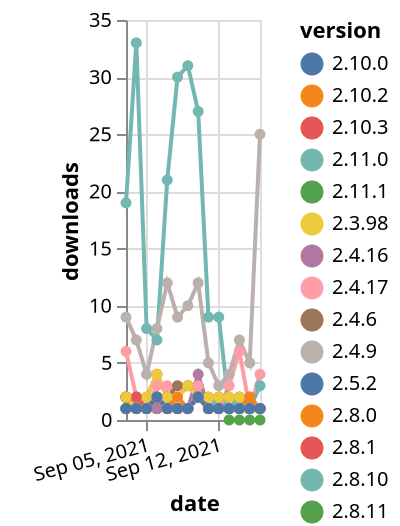 {"$schema": "https://vega.github.io/schema/vega-lite/v5.json", "description": "A simple bar chart with embedded data.", "data": {"values": [{"date": "2021-09-03", "total": 235, "delta": 1, "version": "2.8.9"}, {"date": "2021-09-04", "total": 236, "delta": 1, "version": "2.8.9"}, {"date": "2021-09-05", "total": 237, "delta": 1, "version": "2.8.9"}, {"date": "2021-09-06", "total": 238, "delta": 1, "version": "2.8.9"}, {"date": "2021-09-07", "total": 239, "delta": 1, "version": "2.8.9"}, {"date": "2021-09-08", "total": 240, "delta": 1, "version": "2.8.9"}, {"date": "2021-09-09", "total": 241, "delta": 1, "version": "2.8.9"}, {"date": "2021-09-10", "total": 243, "delta": 2, "version": "2.8.9"}, {"date": "2021-09-11", "total": 244, "delta": 1, "version": "2.8.9"}, {"date": "2021-09-12", "total": 246, "delta": 2, "version": "2.8.9"}, {"date": "2021-09-13", "total": 247, "delta": 1, "version": "2.8.9"}, {"date": "2021-09-14", "total": 248, "delta": 1, "version": "2.8.9"}, {"date": "2021-09-15", "total": 249, "delta": 1, "version": "2.8.9"}, {"date": "2021-09-16", "total": 250, "delta": 1, "version": "2.8.9"}, {"date": "2021-09-03", "total": 259, "delta": 1, "version": "2.9.1"}, {"date": "2021-09-04", "total": 260, "delta": 1, "version": "2.9.1"}, {"date": "2021-09-05", "total": 261, "delta": 1, "version": "2.9.1"}, {"date": "2021-09-06", "total": 262, "delta": 1, "version": "2.9.1"}, {"date": "2021-09-07", "total": 263, "delta": 1, "version": "2.9.1"}, {"date": "2021-09-08", "total": 264, "delta": 1, "version": "2.9.1"}, {"date": "2021-09-09", "total": 265, "delta": 1, "version": "2.9.1"}, {"date": "2021-09-10", "total": 267, "delta": 2, "version": "2.9.1"}, {"date": "2021-09-11", "total": 268, "delta": 1, "version": "2.9.1"}, {"date": "2021-09-12", "total": 269, "delta": 1, "version": "2.9.1"}, {"date": "2021-09-13", "total": 270, "delta": 1, "version": "2.9.1"}, {"date": "2021-09-14", "total": 271, "delta": 1, "version": "2.9.1"}, {"date": "2021-09-15", "total": 272, "delta": 1, "version": "2.9.1"}, {"date": "2021-09-16", "total": 273, "delta": 1, "version": "2.9.1"}, {"date": "2021-09-03", "total": 773, "delta": 2, "version": "2.8.2"}, {"date": "2021-09-04", "total": 774, "delta": 1, "version": "2.8.2"}, {"date": "2021-09-05", "total": 775, "delta": 1, "version": "2.8.2"}, {"date": "2021-09-06", "total": 777, "delta": 2, "version": "2.8.2"}, {"date": "2021-09-07", "total": 778, "delta": 1, "version": "2.8.2"}, {"date": "2021-09-08", "total": 779, "delta": 1, "version": "2.8.2"}, {"date": "2021-09-09", "total": 780, "delta": 1, "version": "2.8.2"}, {"date": "2021-09-10", "total": 782, "delta": 2, "version": "2.8.2"}, {"date": "2021-09-11", "total": 783, "delta": 1, "version": "2.8.2"}, {"date": "2021-09-12", "total": 784, "delta": 1, "version": "2.8.2"}, {"date": "2021-09-13", "total": 785, "delta": 1, "version": "2.8.2"}, {"date": "2021-09-14", "total": 786, "delta": 1, "version": "2.8.2"}, {"date": "2021-09-15", "total": 787, "delta": 1, "version": "2.8.2"}, {"date": "2021-09-16", "total": 788, "delta": 1, "version": "2.8.2"}, {"date": "2021-09-03", "total": 411, "delta": 1, "version": "2.8.6"}, {"date": "2021-09-04", "total": 412, "delta": 1, "version": "2.8.6"}, {"date": "2021-09-05", "total": 413, "delta": 1, "version": "2.8.6"}, {"date": "2021-09-06", "total": 415, "delta": 2, "version": "2.8.6"}, {"date": "2021-09-07", "total": 416, "delta": 1, "version": "2.8.6"}, {"date": "2021-09-08", "total": 417, "delta": 1, "version": "2.8.6"}, {"date": "2021-09-09", "total": 418, "delta": 1, "version": "2.8.6"}, {"date": "2021-09-10", "total": 420, "delta": 2, "version": "2.8.6"}, {"date": "2021-09-11", "total": 421, "delta": 1, "version": "2.8.6"}, {"date": "2021-09-12", "total": 422, "delta": 1, "version": "2.8.6"}, {"date": "2021-09-13", "total": 423, "delta": 1, "version": "2.8.6"}, {"date": "2021-09-14", "total": 424, "delta": 1, "version": "2.8.6"}, {"date": "2021-09-15", "total": 425, "delta": 1, "version": "2.8.6"}, {"date": "2021-09-16", "total": 426, "delta": 1, "version": "2.8.6"}, {"date": "2021-09-03", "total": 983, "delta": 1, "version": "2.9.4"}, {"date": "2021-09-04", "total": 985, "delta": 2, "version": "2.9.4"}, {"date": "2021-09-05", "total": 986, "delta": 1, "version": "2.9.4"}, {"date": "2021-09-06", "total": 987, "delta": 1, "version": "2.9.4"}, {"date": "2021-09-07", "total": 988, "delta": 1, "version": "2.9.4"}, {"date": "2021-09-08", "total": 989, "delta": 1, "version": "2.9.4"}, {"date": "2021-09-09", "total": 990, "delta": 1, "version": "2.9.4"}, {"date": "2021-09-10", "total": 993, "delta": 3, "version": "2.9.4"}, {"date": "2021-09-11", "total": 994, "delta": 1, "version": "2.9.4"}, {"date": "2021-09-12", "total": 995, "delta": 1, "version": "2.9.4"}, {"date": "2021-09-13", "total": 996, "delta": 1, "version": "2.9.4"}, {"date": "2021-09-14", "total": 997, "delta": 1, "version": "2.9.4"}, {"date": "2021-09-15", "total": 998, "delta": 1, "version": "2.9.4"}, {"date": "2021-09-16", "total": 999, "delta": 1, "version": "2.9.4"}, {"date": "2021-09-03", "total": 216, "delta": 1, "version": "2.8.8"}, {"date": "2021-09-04", "total": 217, "delta": 1, "version": "2.8.8"}, {"date": "2021-09-05", "total": 218, "delta": 1, "version": "2.8.8"}, {"date": "2021-09-06", "total": 219, "delta": 1, "version": "2.8.8"}, {"date": "2021-09-07", "total": 221, "delta": 2, "version": "2.8.8"}, {"date": "2021-09-08", "total": 222, "delta": 1, "version": "2.8.8"}, {"date": "2021-09-09", "total": 223, "delta": 1, "version": "2.8.8"}, {"date": "2021-09-10", "total": 225, "delta": 2, "version": "2.8.8"}, {"date": "2021-09-11", "total": 226, "delta": 1, "version": "2.8.8"}, {"date": "2021-09-12", "total": 227, "delta": 1, "version": "2.8.8"}, {"date": "2021-09-13", "total": 228, "delta": 1, "version": "2.8.8"}, {"date": "2021-09-14", "total": 229, "delta": 1, "version": "2.8.8"}, {"date": "2021-09-15", "total": 230, "delta": 1, "version": "2.8.8"}, {"date": "2021-09-16", "total": 231, "delta": 1, "version": "2.8.8"}, {"date": "2021-09-03", "total": 2858, "delta": 6, "version": "2.4.17"}, {"date": "2021-09-04", "total": 2860, "delta": 2, "version": "2.4.17"}, {"date": "2021-09-05", "total": 2861, "delta": 1, "version": "2.4.17"}, {"date": "2021-09-06", "total": 2864, "delta": 3, "version": "2.4.17"}, {"date": "2021-09-07", "total": 2867, "delta": 3, "version": "2.4.17"}, {"date": "2021-09-08", "total": 2869, "delta": 2, "version": "2.4.17"}, {"date": "2021-09-09", "total": 2872, "delta": 3, "version": "2.4.17"}, {"date": "2021-09-10", "total": 2875, "delta": 3, "version": "2.4.17"}, {"date": "2021-09-11", "total": 2876, "delta": 1, "version": "2.4.17"}, {"date": "2021-09-12", "total": 2877, "delta": 1, "version": "2.4.17"}, {"date": "2021-09-13", "total": 2880, "delta": 3, "version": "2.4.17"}, {"date": "2021-09-14", "total": 2886, "delta": 6, "version": "2.4.17"}, {"date": "2021-09-15", "total": 2887, "delta": 1, "version": "2.4.17"}, {"date": "2021-09-16", "total": 2891, "delta": 4, "version": "2.4.17"}, {"date": "2021-09-03", "total": 179, "delta": 19, "version": "2.11.0"}, {"date": "2021-09-04", "total": 212, "delta": 33, "version": "2.11.0"}, {"date": "2021-09-05", "total": 220, "delta": 8, "version": "2.11.0"}, {"date": "2021-09-06", "total": 227, "delta": 7, "version": "2.11.0"}, {"date": "2021-09-07", "total": 248, "delta": 21, "version": "2.11.0"}, {"date": "2021-09-08", "total": 278, "delta": 30, "version": "2.11.0"}, {"date": "2021-09-09", "total": 309, "delta": 31, "version": "2.11.0"}, {"date": "2021-09-10", "total": 336, "delta": 27, "version": "2.11.0"}, {"date": "2021-09-11", "total": 345, "delta": 9, "version": "2.11.0"}, {"date": "2021-09-12", "total": 354, "delta": 9, "version": "2.11.0"}, {"date": "2021-09-13", "total": 355, "delta": 1, "version": "2.11.0"}, {"date": "2021-09-14", "total": 357, "delta": 2, "version": "2.11.0"}, {"date": "2021-09-15", "total": 358, "delta": 1, "version": "2.11.0"}, {"date": "2021-09-16", "total": 361, "delta": 3, "version": "2.11.0"}, {"date": "2021-09-03", "total": 324, "delta": 1, "version": "2.8.1"}, {"date": "2021-09-04", "total": 325, "delta": 1, "version": "2.8.1"}, {"date": "2021-09-05", "total": 326, "delta": 1, "version": "2.8.1"}, {"date": "2021-09-06", "total": 328, "delta": 2, "version": "2.8.1"}, {"date": "2021-09-07", "total": 329, "delta": 1, "version": "2.8.1"}, {"date": "2021-09-08", "total": 330, "delta": 1, "version": "2.8.1"}, {"date": "2021-09-09", "total": 331, "delta": 1, "version": "2.8.1"}, {"date": "2021-09-10", "total": 333, "delta": 2, "version": "2.8.1"}, {"date": "2021-09-11", "total": 334, "delta": 1, "version": "2.8.1"}, {"date": "2021-09-12", "total": 335, "delta": 1, "version": "2.8.1"}, {"date": "2021-09-13", "total": 336, "delta": 1, "version": "2.8.1"}, {"date": "2021-09-14", "total": 337, "delta": 1, "version": "2.8.1"}, {"date": "2021-09-15", "total": 338, "delta": 1, "version": "2.8.1"}, {"date": "2021-09-16", "total": 339, "delta": 1, "version": "2.8.1"}, {"date": "2021-09-03", "total": 2978, "delta": 2, "version": "2.4.6"}, {"date": "2021-09-04", "total": 2980, "delta": 2, "version": "2.4.6"}, {"date": "2021-09-05", "total": 2982, "delta": 2, "version": "2.4.6"}, {"date": "2021-09-06", "total": 2986, "delta": 4, "version": "2.4.6"}, {"date": "2021-09-07", "total": 2988, "delta": 2, "version": "2.4.6"}, {"date": "2021-09-08", "total": 2991, "delta": 3, "version": "2.4.6"}, {"date": "2021-09-09", "total": 2994, "delta": 3, "version": "2.4.6"}, {"date": "2021-09-10", "total": 2996, "delta": 2, "version": "2.4.6"}, {"date": "2021-09-11", "total": 2998, "delta": 2, "version": "2.4.6"}, {"date": "2021-09-12", "total": 3000, "delta": 2, "version": "2.4.6"}, {"date": "2021-09-13", "total": 3002, "delta": 2, "version": "2.4.6"}, {"date": "2021-09-14", "total": 3004, "delta": 2, "version": "2.4.6"}, {"date": "2021-09-15", "total": 3006, "delta": 2, "version": "2.4.6"}, {"date": "2021-09-16", "total": 3007, "delta": 1, "version": "2.4.6"}, {"date": "2021-09-03", "total": 403, "delta": 2, "version": "2.8.11"}, {"date": "2021-09-04", "total": 405, "delta": 2, "version": "2.8.11"}, {"date": "2021-09-05", "total": 406, "delta": 1, "version": "2.8.11"}, {"date": "2021-09-06", "total": 407, "delta": 1, "version": "2.8.11"}, {"date": "2021-09-07", "total": 408, "delta": 1, "version": "2.8.11"}, {"date": "2021-09-08", "total": 409, "delta": 1, "version": "2.8.11"}, {"date": "2021-09-09", "total": 410, "delta": 1, "version": "2.8.11"}, {"date": "2021-09-10", "total": 412, "delta": 2, "version": "2.8.11"}, {"date": "2021-09-11", "total": 413, "delta": 1, "version": "2.8.11"}, {"date": "2021-09-12", "total": 414, "delta": 1, "version": "2.8.11"}, {"date": "2021-09-13", "total": 415, "delta": 1, "version": "2.8.11"}, {"date": "2021-09-14", "total": 416, "delta": 1, "version": "2.8.11"}, {"date": "2021-09-15", "total": 417, "delta": 1, "version": "2.8.11"}, {"date": "2021-09-16", "total": 418, "delta": 1, "version": "2.8.11"}, {"date": "2021-09-03", "total": 296, "delta": 1, "version": "2.9.3"}, {"date": "2021-09-04", "total": 297, "delta": 1, "version": "2.9.3"}, {"date": "2021-09-05", "total": 298, "delta": 1, "version": "2.9.3"}, {"date": "2021-09-06", "total": 299, "delta": 1, "version": "2.9.3"}, {"date": "2021-09-07", "total": 300, "delta": 1, "version": "2.9.3"}, {"date": "2021-09-08", "total": 301, "delta": 1, "version": "2.9.3"}, {"date": "2021-09-09", "total": 302, "delta": 1, "version": "2.9.3"}, {"date": "2021-09-10", "total": 304, "delta": 2, "version": "2.9.3"}, {"date": "2021-09-11", "total": 305, "delta": 1, "version": "2.9.3"}, {"date": "2021-09-12", "total": 306, "delta": 1, "version": "2.9.3"}, {"date": "2021-09-13", "total": 307, "delta": 1, "version": "2.9.3"}, {"date": "2021-09-14", "total": 308, "delta": 1, "version": "2.9.3"}, {"date": "2021-09-15", "total": 309, "delta": 1, "version": "2.9.3"}, {"date": "2021-09-16", "total": 310, "delta": 1, "version": "2.9.3"}, {"date": "2021-09-03", "total": 532, "delta": 1, "version": "2.4.16"}, {"date": "2021-09-04", "total": 533, "delta": 1, "version": "2.4.16"}, {"date": "2021-09-05", "total": 534, "delta": 1, "version": "2.4.16"}, {"date": "2021-09-06", "total": 536, "delta": 2, "version": "2.4.16"}, {"date": "2021-09-07", "total": 538, "delta": 2, "version": "2.4.16"}, {"date": "2021-09-08", "total": 539, "delta": 1, "version": "2.4.16"}, {"date": "2021-09-09", "total": 540, "delta": 1, "version": "2.4.16"}, {"date": "2021-09-10", "total": 544, "delta": 4, "version": "2.4.16"}, {"date": "2021-09-11", "total": 545, "delta": 1, "version": "2.4.16"}, {"date": "2021-09-12", "total": 546, "delta": 1, "version": "2.4.16"}, {"date": "2021-09-13", "total": 547, "delta": 1, "version": "2.4.16"}, {"date": "2021-09-14", "total": 548, "delta": 1, "version": "2.4.16"}, {"date": "2021-09-15", "total": 549, "delta": 1, "version": "2.4.16"}, {"date": "2021-09-16", "total": 550, "delta": 1, "version": "2.4.16"}, {"date": "2021-09-03", "total": 340, "delta": 1, "version": "2.9.0"}, {"date": "2021-09-04", "total": 341, "delta": 1, "version": "2.9.0"}, {"date": "2021-09-05", "total": 342, "delta": 1, "version": "2.9.0"}, {"date": "2021-09-06", "total": 343, "delta": 1, "version": "2.9.0"}, {"date": "2021-09-07", "total": 344, "delta": 1, "version": "2.9.0"}, {"date": "2021-09-08", "total": 345, "delta": 1, "version": "2.9.0"}, {"date": "2021-09-09", "total": 346, "delta": 1, "version": "2.9.0"}, {"date": "2021-09-10", "total": 348, "delta": 2, "version": "2.9.0"}, {"date": "2021-09-11", "total": 349, "delta": 1, "version": "2.9.0"}, {"date": "2021-09-12", "total": 350, "delta": 1, "version": "2.9.0"}, {"date": "2021-09-13", "total": 351, "delta": 1, "version": "2.9.0"}, {"date": "2021-09-14", "total": 352, "delta": 1, "version": "2.9.0"}, {"date": "2021-09-15", "total": 353, "delta": 1, "version": "2.9.0"}, {"date": "2021-09-16", "total": 354, "delta": 1, "version": "2.9.0"}, {"date": "2021-09-03", "total": 286, "delta": 1, "version": "2.8.3"}, {"date": "2021-09-04", "total": 287, "delta": 1, "version": "2.8.3"}, {"date": "2021-09-05", "total": 288, "delta": 1, "version": "2.8.3"}, {"date": "2021-09-06", "total": 290, "delta": 2, "version": "2.8.3"}, {"date": "2021-09-07", "total": 291, "delta": 1, "version": "2.8.3"}, {"date": "2021-09-08", "total": 292, "delta": 1, "version": "2.8.3"}, {"date": "2021-09-09", "total": 293, "delta": 1, "version": "2.8.3"}, {"date": "2021-09-10", "total": 295, "delta": 2, "version": "2.8.3"}, {"date": "2021-09-11", "total": 296, "delta": 1, "version": "2.8.3"}, {"date": "2021-09-12", "total": 297, "delta": 1, "version": "2.8.3"}, {"date": "2021-09-13", "total": 298, "delta": 1, "version": "2.8.3"}, {"date": "2021-09-14", "total": 299, "delta": 1, "version": "2.8.3"}, {"date": "2021-09-15", "total": 300, "delta": 1, "version": "2.8.3"}, {"date": "2021-09-16", "total": 301, "delta": 1, "version": "2.8.3"}, {"date": "2021-09-03", "total": 239, "delta": 1, "version": "2.8.0"}, {"date": "2021-09-04", "total": 240, "delta": 1, "version": "2.8.0"}, {"date": "2021-09-05", "total": 241, "delta": 1, "version": "2.8.0"}, {"date": "2021-09-06", "total": 243, "delta": 2, "version": "2.8.0"}, {"date": "2021-09-07", "total": 244, "delta": 1, "version": "2.8.0"}, {"date": "2021-09-08", "total": 245, "delta": 1, "version": "2.8.0"}, {"date": "2021-09-09", "total": 246, "delta": 1, "version": "2.8.0"}, {"date": "2021-09-10", "total": 248, "delta": 2, "version": "2.8.0"}, {"date": "2021-09-11", "total": 249, "delta": 1, "version": "2.8.0"}, {"date": "2021-09-12", "total": 250, "delta": 1, "version": "2.8.0"}, {"date": "2021-09-13", "total": 251, "delta": 1, "version": "2.8.0"}, {"date": "2021-09-14", "total": 252, "delta": 1, "version": "2.8.0"}, {"date": "2021-09-15", "total": 253, "delta": 1, "version": "2.8.0"}, {"date": "2021-09-16", "total": 254, "delta": 1, "version": "2.8.0"}, {"date": "2021-09-03", "total": 2164, "delta": 1, "version": "2.5.2"}, {"date": "2021-09-04", "total": 2165, "delta": 1, "version": "2.5.2"}, {"date": "2021-09-05", "total": 2166, "delta": 1, "version": "2.5.2"}, {"date": "2021-09-06", "total": 2168, "delta": 2, "version": "2.5.2"}, {"date": "2021-09-07", "total": 2169, "delta": 1, "version": "2.5.2"}, {"date": "2021-09-08", "total": 2170, "delta": 1, "version": "2.5.2"}, {"date": "2021-09-09", "total": 2171, "delta": 1, "version": "2.5.2"}, {"date": "2021-09-10", "total": 2173, "delta": 2, "version": "2.5.2"}, {"date": "2021-09-11", "total": 2174, "delta": 1, "version": "2.5.2"}, {"date": "2021-09-12", "total": 2175, "delta": 1, "version": "2.5.2"}, {"date": "2021-09-13", "total": 2176, "delta": 1, "version": "2.5.2"}, {"date": "2021-09-14", "total": 2177, "delta": 1, "version": "2.5.2"}, {"date": "2021-09-15", "total": 2178, "delta": 1, "version": "2.5.2"}, {"date": "2021-09-16", "total": 2179, "delta": 1, "version": "2.5.2"}, {"date": "2021-09-03", "total": 532, "delta": 2, "version": "2.9.5"}, {"date": "2021-09-04", "total": 534, "delta": 2, "version": "2.9.5"}, {"date": "2021-09-05", "total": 535, "delta": 1, "version": "2.9.5"}, {"date": "2021-09-06", "total": 536, "delta": 1, "version": "2.9.5"}, {"date": "2021-09-07", "total": 537, "delta": 1, "version": "2.9.5"}, {"date": "2021-09-08", "total": 538, "delta": 1, "version": "2.9.5"}, {"date": "2021-09-09", "total": 539, "delta": 1, "version": "2.9.5"}, {"date": "2021-09-10", "total": 541, "delta": 2, "version": "2.9.5"}, {"date": "2021-09-11", "total": 542, "delta": 1, "version": "2.9.5"}, {"date": "2021-09-12", "total": 543, "delta": 1, "version": "2.9.5"}, {"date": "2021-09-13", "total": 544, "delta": 1, "version": "2.9.5"}, {"date": "2021-09-14", "total": 545, "delta": 1, "version": "2.9.5"}, {"date": "2021-09-15", "total": 546, "delta": 1, "version": "2.9.5"}, {"date": "2021-09-16", "total": 547, "delta": 1, "version": "2.9.5"}, {"date": "2021-09-03", "total": 3420, "delta": 2, "version": "2.3.98"}, {"date": "2021-09-04", "total": 3422, "delta": 2, "version": "2.3.98"}, {"date": "2021-09-05", "total": 3424, "delta": 2, "version": "2.3.98"}, {"date": "2021-09-06", "total": 3428, "delta": 4, "version": "2.3.98"}, {"date": "2021-09-07", "total": 3430, "delta": 2, "version": "2.3.98"}, {"date": "2021-09-08", "total": 3432, "delta": 2, "version": "2.3.98"}, {"date": "2021-09-09", "total": 3435, "delta": 3, "version": "2.3.98"}, {"date": "2021-09-10", "total": 3437, "delta": 2, "version": "2.3.98"}, {"date": "2021-09-11", "total": 3439, "delta": 2, "version": "2.3.98"}, {"date": "2021-09-12", "total": 3441, "delta": 2, "version": "2.3.98"}, {"date": "2021-09-13", "total": 3443, "delta": 2, "version": "2.3.98"}, {"date": "2021-09-14", "total": 3445, "delta": 2, "version": "2.3.98"}, {"date": "2021-09-15", "total": 3446, "delta": 1, "version": "2.3.98"}, {"date": "2021-09-16", "total": 3447, "delta": 1, "version": "2.3.98"}, {"date": "2021-09-03", "total": 637, "delta": 2, "version": "2.10.0"}, {"date": "2021-09-04", "total": 638, "delta": 1, "version": "2.10.0"}, {"date": "2021-09-05", "total": 639, "delta": 1, "version": "2.10.0"}, {"date": "2021-09-06", "total": 640, "delta": 1, "version": "2.10.0"}, {"date": "2021-09-07", "total": 641, "delta": 1, "version": "2.10.0"}, {"date": "2021-09-08", "total": 642, "delta": 1, "version": "2.10.0"}, {"date": "2021-09-09", "total": 643, "delta": 1, "version": "2.10.0"}, {"date": "2021-09-10", "total": 645, "delta": 2, "version": "2.10.0"}, {"date": "2021-09-11", "total": 646, "delta": 1, "version": "2.10.0"}, {"date": "2021-09-12", "total": 647, "delta": 1, "version": "2.10.0"}, {"date": "2021-09-13", "total": 648, "delta": 1, "version": "2.10.0"}, {"date": "2021-09-14", "total": 649, "delta": 1, "version": "2.10.0"}, {"date": "2021-09-15", "total": 650, "delta": 1, "version": "2.10.0"}, {"date": "2021-09-16", "total": 651, "delta": 1, "version": "2.10.0"}, {"date": "2021-09-03", "total": 357, "delta": 2, "version": "2.10.2"}, {"date": "2021-09-04", "total": 358, "delta": 1, "version": "2.10.2"}, {"date": "2021-09-05", "total": 359, "delta": 1, "version": "2.10.2"}, {"date": "2021-09-06", "total": 360, "delta": 1, "version": "2.10.2"}, {"date": "2021-09-07", "total": 361, "delta": 1, "version": "2.10.2"}, {"date": "2021-09-08", "total": 363, "delta": 2, "version": "2.10.2"}, {"date": "2021-09-09", "total": 364, "delta": 1, "version": "2.10.2"}, {"date": "2021-09-10", "total": 366, "delta": 2, "version": "2.10.2"}, {"date": "2021-09-11", "total": 367, "delta": 1, "version": "2.10.2"}, {"date": "2021-09-12", "total": 368, "delta": 1, "version": "2.10.2"}, {"date": "2021-09-13", "total": 369, "delta": 1, "version": "2.10.2"}, {"date": "2021-09-14", "total": 370, "delta": 1, "version": "2.10.2"}, {"date": "2021-09-15", "total": 372, "delta": 2, "version": "2.10.2"}, {"date": "2021-09-16", "total": 373, "delta": 1, "version": "2.10.2"}, {"date": "2021-09-03", "total": 411, "delta": 2, "version": "2.10.3"}, {"date": "2021-09-04", "total": 413, "delta": 2, "version": "2.10.3"}, {"date": "2021-09-05", "total": 414, "delta": 1, "version": "2.10.3"}, {"date": "2021-09-06", "total": 415, "delta": 1, "version": "2.10.3"}, {"date": "2021-09-07", "total": 416, "delta": 1, "version": "2.10.3"}, {"date": "2021-09-08", "total": 417, "delta": 1, "version": "2.10.3"}, {"date": "2021-09-09", "total": 418, "delta": 1, "version": "2.10.3"}, {"date": "2021-09-10", "total": 420, "delta": 2, "version": "2.10.3"}, {"date": "2021-09-11", "total": 421, "delta": 1, "version": "2.10.3"}, {"date": "2021-09-12", "total": 422, "delta": 1, "version": "2.10.3"}, {"date": "2021-09-13", "total": 423, "delta": 1, "version": "2.10.3"}, {"date": "2021-09-14", "total": 424, "delta": 1, "version": "2.10.3"}, {"date": "2021-09-15", "total": 425, "delta": 1, "version": "2.10.3"}, {"date": "2021-09-16", "total": 426, "delta": 1, "version": "2.10.3"}, {"date": "2021-09-13", "total": 33, "delta": 0, "version": "2.11.1"}, {"date": "2021-09-14", "total": 75, "delta": 0, "version": "2.11.1"}, {"date": "2021-09-15", "total": 100, "delta": 0, "version": "2.11.1"}, {"date": "2021-09-16", "total": 132, "delta": 0, "version": "2.11.1"}, {"date": "2021-09-03", "total": 206, "delta": 1, "version": "2.8.4"}, {"date": "2021-09-04", "total": 207, "delta": 1, "version": "2.8.4"}, {"date": "2021-09-05", "total": 208, "delta": 1, "version": "2.8.4"}, {"date": "2021-09-06", "total": 210, "delta": 2, "version": "2.8.4"}, {"date": "2021-09-07", "total": 211, "delta": 1, "version": "2.8.4"}, {"date": "2021-09-08", "total": 212, "delta": 1, "version": "2.8.4"}, {"date": "2021-09-09", "total": 213, "delta": 1, "version": "2.8.4"}, {"date": "2021-09-10", "total": 215, "delta": 2, "version": "2.8.4"}, {"date": "2021-09-11", "total": 216, "delta": 1, "version": "2.8.4"}, {"date": "2021-09-12", "total": 217, "delta": 1, "version": "2.8.4"}, {"date": "2021-09-13", "total": 218, "delta": 1, "version": "2.8.4"}, {"date": "2021-09-14", "total": 219, "delta": 1, "version": "2.8.4"}, {"date": "2021-09-15", "total": 220, "delta": 1, "version": "2.8.4"}, {"date": "2021-09-16", "total": 221, "delta": 1, "version": "2.8.4"}, {"date": "2021-09-03", "total": 444, "delta": 2, "version": "2.8.12"}, {"date": "2021-09-04", "total": 445, "delta": 1, "version": "2.8.12"}, {"date": "2021-09-05", "total": 446, "delta": 1, "version": "2.8.12"}, {"date": "2021-09-06", "total": 447, "delta": 1, "version": "2.8.12"}, {"date": "2021-09-07", "total": 448, "delta": 1, "version": "2.8.12"}, {"date": "2021-09-08", "total": 449, "delta": 1, "version": "2.8.12"}, {"date": "2021-09-09", "total": 450, "delta": 1, "version": "2.8.12"}, {"date": "2021-09-10", "total": 452, "delta": 2, "version": "2.8.12"}, {"date": "2021-09-11", "total": 453, "delta": 1, "version": "2.8.12"}, {"date": "2021-09-12", "total": 454, "delta": 1, "version": "2.8.12"}, {"date": "2021-09-13", "total": 455, "delta": 1, "version": "2.8.12"}, {"date": "2021-09-14", "total": 456, "delta": 1, "version": "2.8.12"}, {"date": "2021-09-15", "total": 457, "delta": 1, "version": "2.8.12"}, {"date": "2021-09-16", "total": 458, "delta": 1, "version": "2.8.12"}, {"date": "2021-09-03", "total": 981, "delta": 1, "version": "2.8.10"}, {"date": "2021-09-04", "total": 982, "delta": 1, "version": "2.8.10"}, {"date": "2021-09-05", "total": 983, "delta": 1, "version": "2.8.10"}, {"date": "2021-09-06", "total": 984, "delta": 1, "version": "2.8.10"}, {"date": "2021-09-07", "total": 985, "delta": 1, "version": "2.8.10"}, {"date": "2021-09-08", "total": 986, "delta": 1, "version": "2.8.10"}, {"date": "2021-09-09", "total": 987, "delta": 1, "version": "2.8.10"}, {"date": "2021-09-10", "total": 989, "delta": 2, "version": "2.8.10"}, {"date": "2021-09-11", "total": 990, "delta": 1, "version": "2.8.10"}, {"date": "2021-09-12", "total": 991, "delta": 1, "version": "2.8.10"}, {"date": "2021-09-13", "total": 992, "delta": 1, "version": "2.8.10"}, {"date": "2021-09-14", "total": 993, "delta": 1, "version": "2.8.10"}, {"date": "2021-09-15", "total": 994, "delta": 1, "version": "2.8.10"}, {"date": "2021-09-16", "total": 995, "delta": 1, "version": "2.8.10"}, {"date": "2021-09-03", "total": 629, "delta": 1, "version": "2.9.2"}, {"date": "2021-09-04", "total": 630, "delta": 1, "version": "2.9.2"}, {"date": "2021-09-05", "total": 631, "delta": 1, "version": "2.9.2"}, {"date": "2021-09-06", "total": 632, "delta": 1, "version": "2.9.2"}, {"date": "2021-09-07", "total": 633, "delta": 1, "version": "2.9.2"}, {"date": "2021-09-08", "total": 634, "delta": 1, "version": "2.9.2"}, {"date": "2021-09-09", "total": 635, "delta": 1, "version": "2.9.2"}, {"date": "2021-09-10", "total": 637, "delta": 2, "version": "2.9.2"}, {"date": "2021-09-11", "total": 638, "delta": 1, "version": "2.9.2"}, {"date": "2021-09-12", "total": 639, "delta": 1, "version": "2.9.2"}, {"date": "2021-09-13", "total": 640, "delta": 1, "version": "2.9.2"}, {"date": "2021-09-14", "total": 641, "delta": 1, "version": "2.9.2"}, {"date": "2021-09-15", "total": 642, "delta": 1, "version": "2.9.2"}, {"date": "2021-09-16", "total": 643, "delta": 1, "version": "2.9.2"}, {"date": "2021-09-03", "total": 1363, "delta": 1, "version": "2.8.13"}, {"date": "2021-09-04", "total": 1364, "delta": 1, "version": "2.8.13"}, {"date": "2021-09-05", "total": 1365, "delta": 1, "version": "2.8.13"}, {"date": "2021-09-06", "total": 1366, "delta": 1, "version": "2.8.13"}, {"date": "2021-09-07", "total": 1367, "delta": 1, "version": "2.8.13"}, {"date": "2021-09-08", "total": 1368, "delta": 1, "version": "2.8.13"}, {"date": "2021-09-09", "total": 1369, "delta": 1, "version": "2.8.13"}, {"date": "2021-09-10", "total": 1371, "delta": 2, "version": "2.8.13"}, {"date": "2021-09-11", "total": 1372, "delta": 1, "version": "2.8.13"}, {"date": "2021-09-12", "total": 1373, "delta": 1, "version": "2.8.13"}, {"date": "2021-09-13", "total": 1374, "delta": 1, "version": "2.8.13"}, {"date": "2021-09-14", "total": 1375, "delta": 1, "version": "2.8.13"}, {"date": "2021-09-15", "total": 1376, "delta": 1, "version": "2.8.13"}, {"date": "2021-09-16", "total": 1377, "delta": 1, "version": "2.8.13"}, {"date": "2021-09-03", "total": 248, "delta": 1, "version": "2.8.5"}, {"date": "2021-09-04", "total": 249, "delta": 1, "version": "2.8.5"}, {"date": "2021-09-05", "total": 250, "delta": 1, "version": "2.8.5"}, {"date": "2021-09-06", "total": 252, "delta": 2, "version": "2.8.5"}, {"date": "2021-09-07", "total": 253, "delta": 1, "version": "2.8.5"}, {"date": "2021-09-08", "total": 254, "delta": 1, "version": "2.8.5"}, {"date": "2021-09-09", "total": 255, "delta": 1, "version": "2.8.5"}, {"date": "2021-09-10", "total": 257, "delta": 2, "version": "2.8.5"}, {"date": "2021-09-11", "total": 258, "delta": 1, "version": "2.8.5"}, {"date": "2021-09-12", "total": 259, "delta": 1, "version": "2.8.5"}, {"date": "2021-09-13", "total": 260, "delta": 1, "version": "2.8.5"}, {"date": "2021-09-14", "total": 261, "delta": 1, "version": "2.8.5"}, {"date": "2021-09-15", "total": 262, "delta": 1, "version": "2.8.5"}, {"date": "2021-09-16", "total": 263, "delta": 1, "version": "2.8.5"}, {"date": "2021-09-03", "total": 9929, "delta": 9, "version": "2.4.9"}, {"date": "2021-09-04", "total": 9936, "delta": 7, "version": "2.4.9"}, {"date": "2021-09-05", "total": 9940, "delta": 4, "version": "2.4.9"}, {"date": "2021-09-06", "total": 9948, "delta": 8, "version": "2.4.9"}, {"date": "2021-09-07", "total": 9960, "delta": 12, "version": "2.4.9"}, {"date": "2021-09-08", "total": 9969, "delta": 9, "version": "2.4.9"}, {"date": "2021-09-09", "total": 9979, "delta": 10, "version": "2.4.9"}, {"date": "2021-09-10", "total": 9991, "delta": 12, "version": "2.4.9"}, {"date": "2021-09-11", "total": 9996, "delta": 5, "version": "2.4.9"}, {"date": "2021-09-12", "total": 9999, "delta": 3, "version": "2.4.9"}, {"date": "2021-09-13", "total": 10003, "delta": 4, "version": "2.4.9"}, {"date": "2021-09-14", "total": 10010, "delta": 7, "version": "2.4.9"}, {"date": "2021-09-15", "total": 10015, "delta": 5, "version": "2.4.9"}, {"date": "2021-09-16", "total": 10040, "delta": 25, "version": "2.4.9"}]}, "width": "container", "mark": {"type": "line", "point": {"filled": true}}, "encoding": {"x": {"field": "date", "type": "temporal", "timeUnit": "yearmonthdate", "title": "date", "axis": {"labelAngle": -15}}, "y": {"field": "delta", "type": "quantitative", "title": "downloads"}, "color": {"field": "version", "type": "nominal"}, "tooltip": {"field": "delta"}}}
